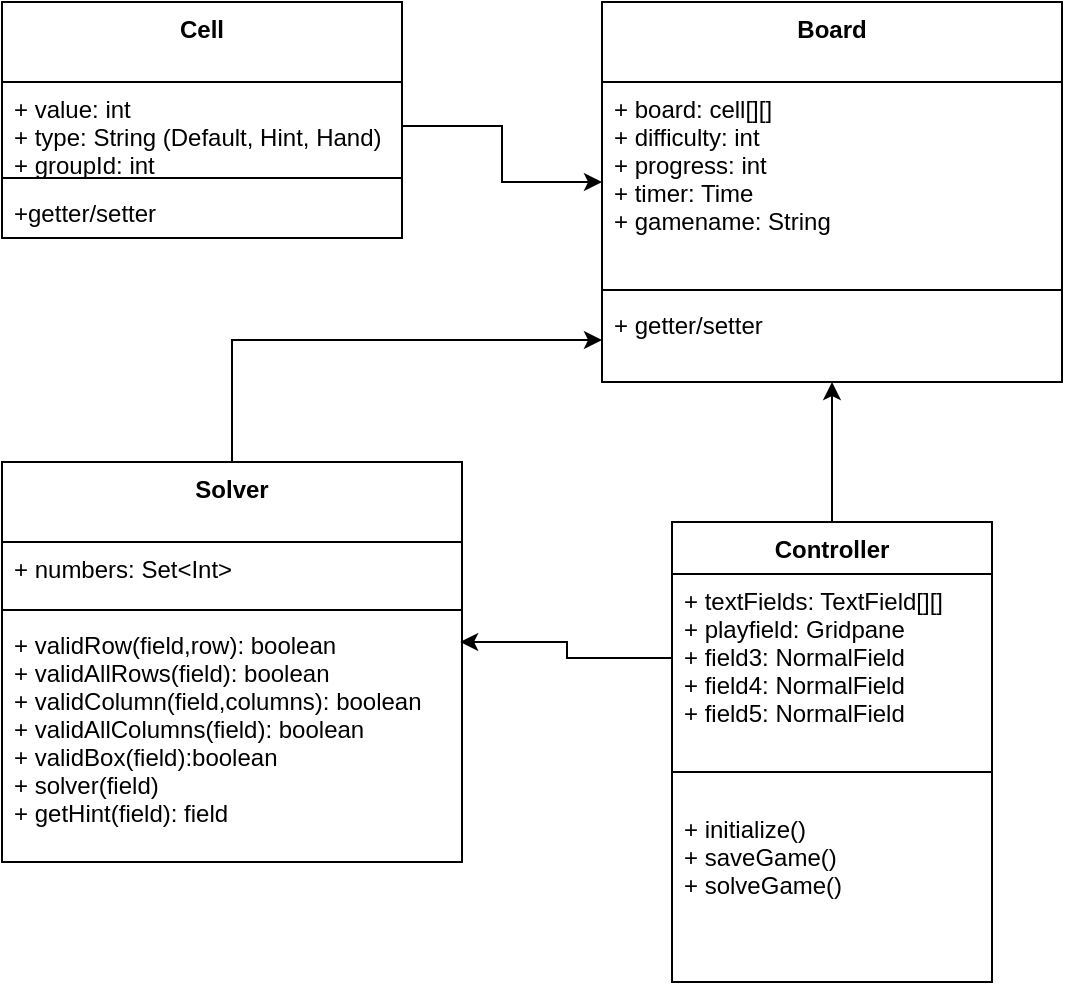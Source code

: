 <mxfile version="14.4.3" type="device"><diagram id="C5RBs43oDa-KdzZeNtuy" name="Page-1"><mxGraphModel dx="702" dy="822" grid="1" gridSize="10" guides="1" tooltips="1" connect="1" arrows="1" fold="1" page="1" pageScale="1" pageWidth="827" pageHeight="1169" math="0" shadow="0"><root><mxCell id="WIyWlLk6GJQsqaUBKTNV-0"/><mxCell id="WIyWlLk6GJQsqaUBKTNV-1" parent="WIyWlLk6GJQsqaUBKTNV-0"/><mxCell id="m3FbLj-P99xVovBnL8hq-0" value="Board" style="swimlane;fontStyle=1;align=center;verticalAlign=top;childLayout=stackLayout;horizontal=1;startSize=40;horizontalStack=0;resizeParent=1;resizeParentMax=0;resizeLast=0;collapsible=1;marginBottom=0;" parent="WIyWlLk6GJQsqaUBKTNV-1" vertex="1"><mxGeometry x="320" y="130" width="230" height="190" as="geometry"/></mxCell><mxCell id="m3FbLj-P99xVovBnL8hq-1" value="+ board: cell[][]&#10;+ difficulty: int&#10;+ progress: int&#10;+ timer: Time&#10;+ gamename: String" style="text;strokeColor=none;fillColor=none;align=left;verticalAlign=top;spacingLeft=4;spacingRight=4;overflow=hidden;rotatable=0;points=[[0,0.5],[1,0.5]];portConstraint=eastwest;" parent="m3FbLj-P99xVovBnL8hq-0" vertex="1"><mxGeometry y="40" width="230" height="100" as="geometry"/></mxCell><mxCell id="m3FbLj-P99xVovBnL8hq-2" value="" style="line;strokeWidth=1;fillColor=none;align=left;verticalAlign=middle;spacingTop=-1;spacingLeft=3;spacingRight=3;rotatable=0;labelPosition=right;points=[];portConstraint=eastwest;" parent="m3FbLj-P99xVovBnL8hq-0" vertex="1"><mxGeometry y="140" width="230" height="8" as="geometry"/></mxCell><mxCell id="m3FbLj-P99xVovBnL8hq-3" value="+ getter/setter" style="text;strokeColor=none;fillColor=none;align=left;verticalAlign=top;spacingLeft=4;spacingRight=4;overflow=hidden;rotatable=0;points=[[0,0.5],[1,0.5]];portConstraint=eastwest;" parent="m3FbLj-P99xVovBnL8hq-0" vertex="1"><mxGeometry y="148" width="230" height="42" as="geometry"/></mxCell><mxCell id="m3FbLj-P99xVovBnL8hq-4" value="Cell" style="swimlane;fontStyle=1;align=center;verticalAlign=top;childLayout=stackLayout;horizontal=1;startSize=40;horizontalStack=0;resizeParent=1;resizeParentMax=0;resizeLast=0;collapsible=1;marginBottom=0;" parent="WIyWlLk6GJQsqaUBKTNV-1" vertex="1"><mxGeometry x="20" y="130" width="200" height="118" as="geometry"/></mxCell><mxCell id="m3FbLj-P99xVovBnL8hq-5" value="+ value: int&#10;+ type: String (Default, Hint, Hand)&#10;+ groupId: int" style="text;strokeColor=none;fillColor=none;align=left;verticalAlign=top;spacingLeft=4;spacingRight=4;overflow=hidden;rotatable=0;points=[[0,0.5],[1,0.5]];portConstraint=eastwest;" parent="m3FbLj-P99xVovBnL8hq-4" vertex="1"><mxGeometry y="40" width="200" height="44" as="geometry"/></mxCell><mxCell id="m3FbLj-P99xVovBnL8hq-6" value="" style="line;strokeWidth=1;fillColor=none;align=left;verticalAlign=middle;spacingTop=-1;spacingLeft=3;spacingRight=3;rotatable=0;labelPosition=right;points=[];portConstraint=eastwest;" parent="m3FbLj-P99xVovBnL8hq-4" vertex="1"><mxGeometry y="84" width="200" height="8" as="geometry"/></mxCell><mxCell id="m3FbLj-P99xVovBnL8hq-7" value="+getter/setter" style="text;strokeColor=none;fillColor=none;align=left;verticalAlign=top;spacingLeft=4;spacingRight=4;overflow=hidden;rotatable=0;points=[[0,0.5],[1,0.5]];portConstraint=eastwest;" parent="m3FbLj-P99xVovBnL8hq-4" vertex="1"><mxGeometry y="92" width="200" height="26" as="geometry"/></mxCell><mxCell id="CklUGklvyz_XO0Oc-KFI-11" style="edgeStyle=orthogonalEdgeStyle;rounded=0;orthogonalLoop=1;jettySize=auto;html=1;" parent="WIyWlLk6GJQsqaUBKTNV-1" source="TiUkKKSj6pM0aKzSN-kj-2" target="m3FbLj-P99xVovBnL8hq-0" edge="1"><mxGeometry relative="1" as="geometry"/></mxCell><mxCell id="TiUkKKSj6pM0aKzSN-kj-2" value="Controller" style="swimlane;fontStyle=1;align=center;verticalAlign=top;childLayout=stackLayout;horizontal=1;startSize=26;horizontalStack=0;resizeParent=1;resizeParentMax=0;resizeLast=0;collapsible=1;marginBottom=0;" parent="WIyWlLk6GJQsqaUBKTNV-1" vertex="1"><mxGeometry x="355" y="390" width="160" height="230" as="geometry"/></mxCell><mxCell id="TiUkKKSj6pM0aKzSN-kj-12" value="+ textFields: TextField[][]&#10;+ playfield: Gridpane&#10;+ field3: NormalField&#10;+ field4: NormalField&#10;+ field5: NormalField" style="text;strokeColor=none;fillColor=none;align=left;verticalAlign=top;spacingLeft=4;spacingRight=4;overflow=hidden;rotatable=0;points=[[0,0.5],[1,0.5]];portConstraint=eastwest;" parent="TiUkKKSj6pM0aKzSN-kj-2" vertex="1"><mxGeometry y="26" width="160" height="84" as="geometry"/></mxCell><mxCell id="TiUkKKSj6pM0aKzSN-kj-3" value="" style="line;strokeWidth=1;fillColor=none;align=left;verticalAlign=middle;spacingTop=-1;spacingLeft=3;spacingRight=3;rotatable=0;labelPosition=right;points=[];portConstraint=eastwest;" parent="TiUkKKSj6pM0aKzSN-kj-2" vertex="1"><mxGeometry y="110" width="160" height="30" as="geometry"/></mxCell><mxCell id="TiUkKKSj6pM0aKzSN-kj-4" value="+ initialize()&#10;+ saveGame()&#10;+ solveGame()&#10;&#10;" style="text;strokeColor=none;fillColor=none;align=left;verticalAlign=top;spacingLeft=4;spacingRight=4;overflow=hidden;rotatable=0;points=[[0,0.5],[1,0.5]];portConstraint=eastwest;" parent="TiUkKKSj6pM0aKzSN-kj-2" vertex="1"><mxGeometry y="140" width="160" height="90" as="geometry"/></mxCell><mxCell id="LRvScxpyNKvuOJBxSwvm-10" style="edgeStyle=orthogonalEdgeStyle;rounded=0;orthogonalLoop=1;jettySize=auto;html=1;entryX=0;entryY=0.5;entryDx=0;entryDy=0;" edge="1" parent="WIyWlLk6GJQsqaUBKTNV-1" source="LRvScxpyNKvuOJBxSwvm-4" target="m3FbLj-P99xVovBnL8hq-3"><mxGeometry relative="1" as="geometry"/></mxCell><mxCell id="LRvScxpyNKvuOJBxSwvm-4" value="Solver" style="swimlane;fontStyle=1;align=center;verticalAlign=top;childLayout=stackLayout;horizontal=1;startSize=40;horizontalStack=0;resizeParent=1;resizeParentMax=0;resizeLast=0;collapsible=1;marginBottom=0;" vertex="1" parent="WIyWlLk6GJQsqaUBKTNV-1"><mxGeometry x="20" y="360" width="230" height="200" as="geometry"/></mxCell><mxCell id="LRvScxpyNKvuOJBxSwvm-5" value="+ numbers: Set&lt;Int&gt;" style="text;strokeColor=none;fillColor=none;align=left;verticalAlign=top;spacingLeft=4;spacingRight=4;overflow=hidden;rotatable=0;points=[[0,0.5],[1,0.5]];portConstraint=eastwest;" vertex="1" parent="LRvScxpyNKvuOJBxSwvm-4"><mxGeometry y="40" width="230" height="30" as="geometry"/></mxCell><mxCell id="LRvScxpyNKvuOJBxSwvm-6" value="" style="line;strokeWidth=1;fillColor=none;align=left;verticalAlign=middle;spacingTop=-1;spacingLeft=3;spacingRight=3;rotatable=0;labelPosition=right;points=[];portConstraint=eastwest;" vertex="1" parent="LRvScxpyNKvuOJBxSwvm-4"><mxGeometry y="70" width="230" height="8" as="geometry"/></mxCell><mxCell id="LRvScxpyNKvuOJBxSwvm-7" value="+ validRow(field,row): boolean&#10;+ validAllRows(field): boolean&#10;+ validColumn(field,columns): boolean&#10;+ validAllColumns(field): boolean&#10;+ validBox(field):boolean&#10;+ solver(field)&#10;+ getHint(field): field" style="text;strokeColor=none;fillColor=none;align=left;verticalAlign=top;spacingLeft=4;spacingRight=4;overflow=hidden;rotatable=0;points=[[0,0.5],[1,0.5]];portConstraint=eastwest;" vertex="1" parent="LRvScxpyNKvuOJBxSwvm-4"><mxGeometry y="78" width="230" height="122" as="geometry"/></mxCell><mxCell id="LRvScxpyNKvuOJBxSwvm-9" style="edgeStyle=orthogonalEdgeStyle;rounded=0;orthogonalLoop=1;jettySize=auto;html=1;exitX=1;exitY=0.5;exitDx=0;exitDy=0;" edge="1" parent="WIyWlLk6GJQsqaUBKTNV-1" source="m3FbLj-P99xVovBnL8hq-5" target="m3FbLj-P99xVovBnL8hq-1"><mxGeometry relative="1" as="geometry"/></mxCell><mxCell id="LRvScxpyNKvuOJBxSwvm-11" style="edgeStyle=orthogonalEdgeStyle;rounded=0;orthogonalLoop=1;jettySize=auto;html=1;entryX=0.996;entryY=0.098;entryDx=0;entryDy=0;entryPerimeter=0;" edge="1" parent="WIyWlLk6GJQsqaUBKTNV-1" source="TiUkKKSj6pM0aKzSN-kj-12" target="LRvScxpyNKvuOJBxSwvm-7"><mxGeometry relative="1" as="geometry"/></mxCell></root></mxGraphModel></diagram></mxfile>